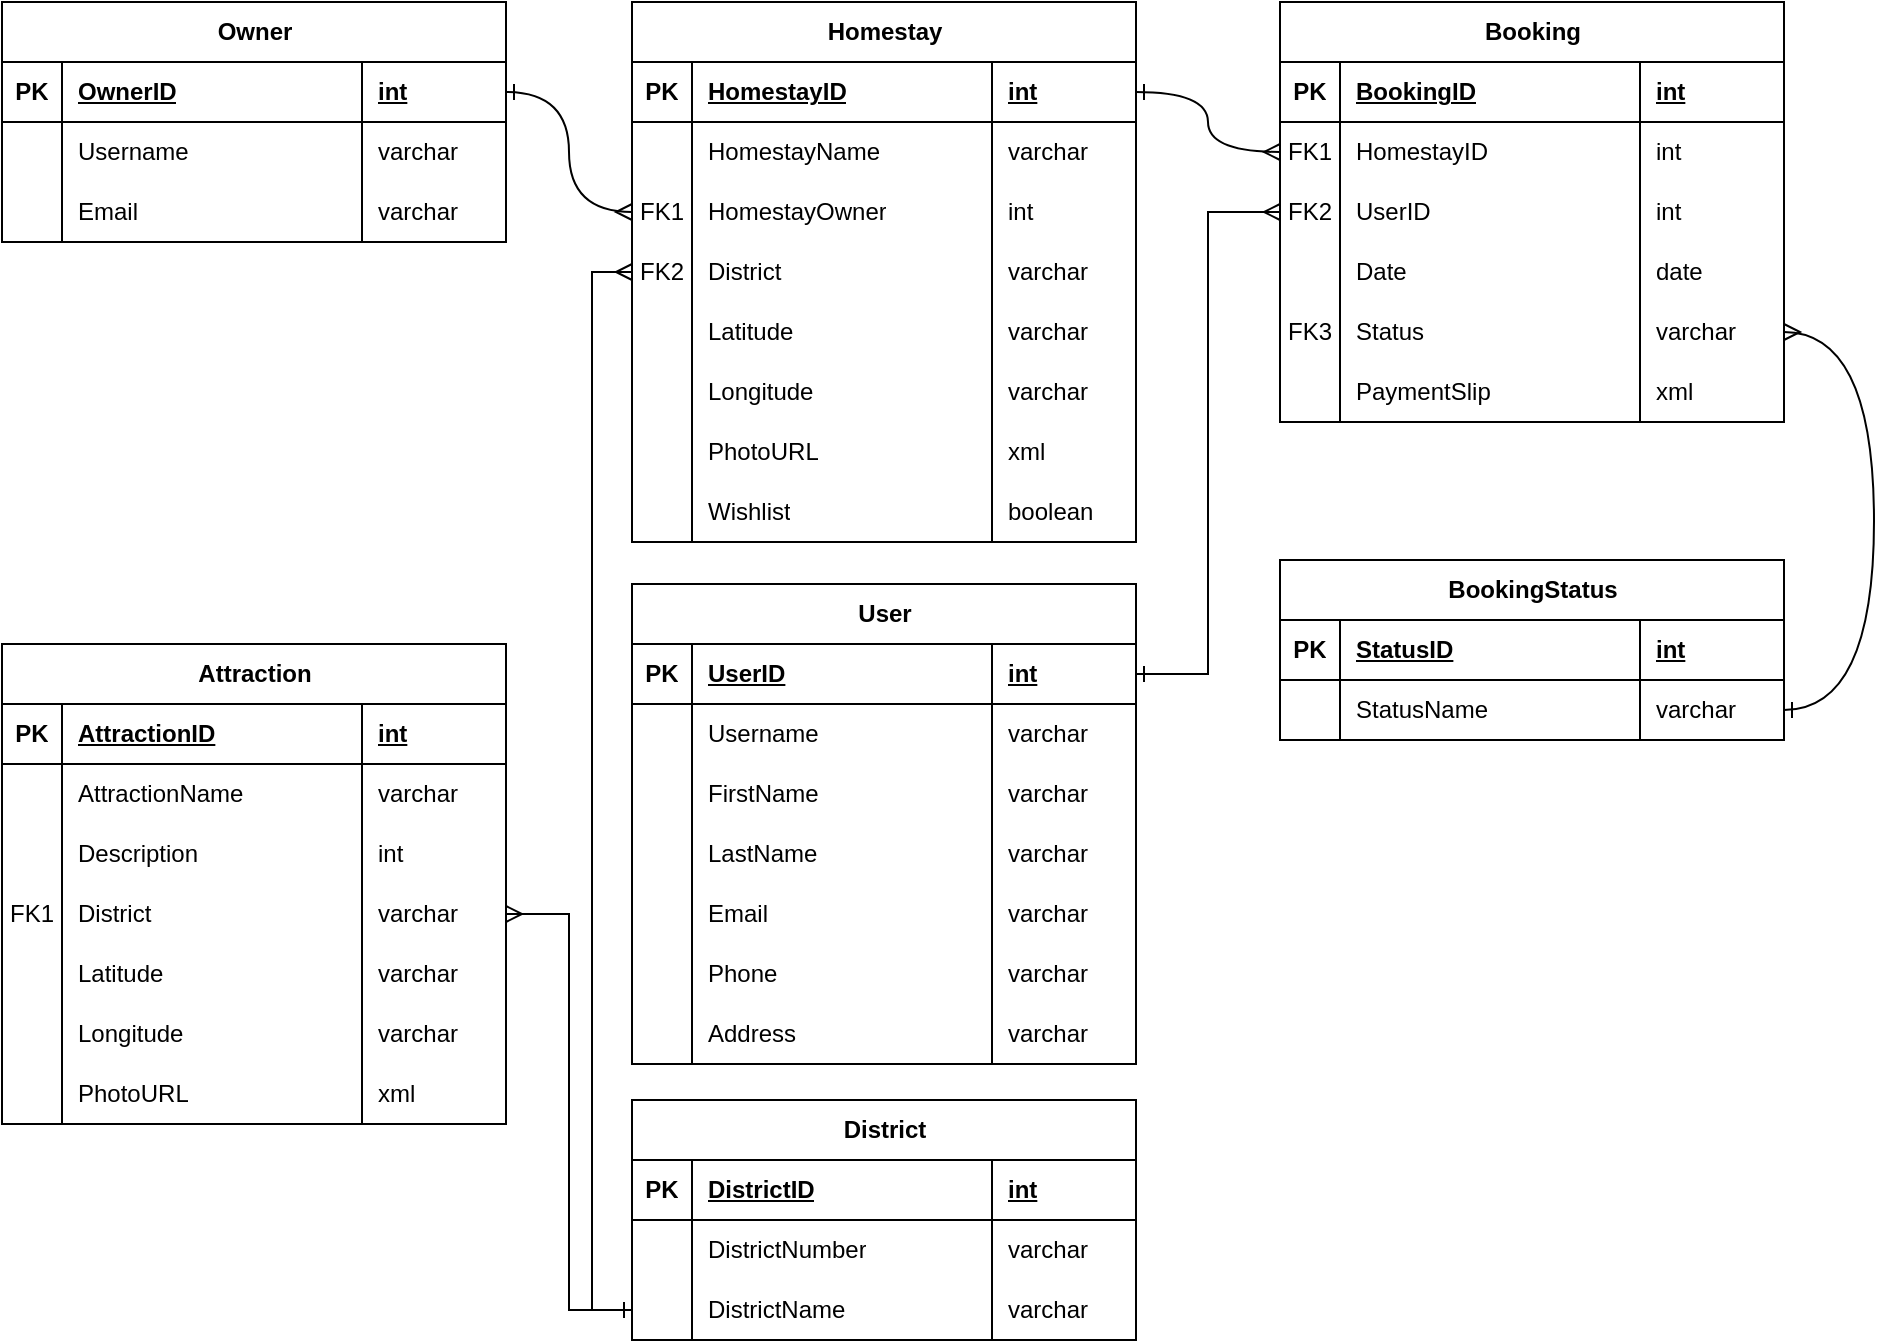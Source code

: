<mxfile version="24.2.7" type="github">
  <diagram id="R2lEEEUBdFMjLlhIrx00" name="Page-1">
    <mxGraphModel dx="1122" dy="855" grid="1" gridSize="9" guides="1" tooltips="1" connect="1" arrows="1" fold="1" page="1" pageScale="1" pageWidth="1169" pageHeight="827" background="none" math="0" shadow="0" extFonts="Permanent Marker^https://fonts.googleapis.com/css?family=Permanent+Marker">
      <root>
        <mxCell id="0" />
        <mxCell id="1" parent="0" />
        <mxCell id="1ABcoUmwUPCNf6aUqQId-35" value="Homestay" style="shape=table;startSize=30;container=1;collapsible=1;childLayout=tableLayout;fixedRows=1;rowLines=0;fontStyle=1;align=center;resizeLast=1;html=1;" parent="1" vertex="1">
          <mxGeometry x="387" y="90" width="252.0" height="270" as="geometry" />
        </mxCell>
        <mxCell id="1ABcoUmwUPCNf6aUqQId-36" value="" style="shape=tableRow;horizontal=0;startSize=0;swimlaneHead=0;swimlaneBody=0;fillColor=none;collapsible=0;dropTarget=0;points=[[0,0.5],[1,0.5]];portConstraint=eastwest;top=0;left=0;right=0;bottom=1;" parent="1ABcoUmwUPCNf6aUqQId-35" vertex="1">
          <mxGeometry y="30" width="252.0" height="30" as="geometry" />
        </mxCell>
        <mxCell id="1ABcoUmwUPCNf6aUqQId-37" value="PK" style="shape=partialRectangle;connectable=0;fillColor=none;top=0;left=0;bottom=0;right=0;fontStyle=1;overflow=hidden;whiteSpace=wrap;html=1;" parent="1ABcoUmwUPCNf6aUqQId-36" vertex="1">
          <mxGeometry width="30" height="30" as="geometry">
            <mxRectangle width="30" height="30" as="alternateBounds" />
          </mxGeometry>
        </mxCell>
        <mxCell id="1ABcoUmwUPCNf6aUqQId-38" value="HomestayID" style="shape=partialRectangle;connectable=0;fillColor=none;top=0;left=0;bottom=0;right=0;align=left;spacingLeft=6;fontStyle=5;overflow=hidden;whiteSpace=wrap;html=1;" parent="1ABcoUmwUPCNf6aUqQId-36" vertex="1">
          <mxGeometry x="30" width="150.0" height="30" as="geometry">
            <mxRectangle width="150.0" height="30" as="alternateBounds" />
          </mxGeometry>
        </mxCell>
        <mxCell id="1ABcoUmwUPCNf6aUqQId-70" value="int" style="shape=partialRectangle;connectable=0;fillColor=none;top=0;left=0;bottom=0;right=0;align=left;spacingLeft=6;fontStyle=5;overflow=hidden;whiteSpace=wrap;html=1;" parent="1ABcoUmwUPCNf6aUqQId-36" vertex="1">
          <mxGeometry x="180.0" width="72" height="30" as="geometry">
            <mxRectangle width="72" height="30" as="alternateBounds" />
          </mxGeometry>
        </mxCell>
        <mxCell id="1ABcoUmwUPCNf6aUqQId-39" value="" style="shape=tableRow;horizontal=0;startSize=0;swimlaneHead=0;swimlaneBody=0;fillColor=none;collapsible=0;dropTarget=0;points=[[0,0.5],[1,0.5]];portConstraint=eastwest;top=0;left=0;right=0;bottom=0;" parent="1ABcoUmwUPCNf6aUqQId-35" vertex="1">
          <mxGeometry y="60" width="252.0" height="30" as="geometry" />
        </mxCell>
        <mxCell id="1ABcoUmwUPCNf6aUqQId-40" value="" style="shape=partialRectangle;connectable=0;fillColor=none;top=0;left=0;bottom=0;right=0;editable=1;overflow=hidden;whiteSpace=wrap;html=1;" parent="1ABcoUmwUPCNf6aUqQId-39" vertex="1">
          <mxGeometry width="30" height="30" as="geometry">
            <mxRectangle width="30" height="30" as="alternateBounds" />
          </mxGeometry>
        </mxCell>
        <mxCell id="1ABcoUmwUPCNf6aUqQId-41" value="HomestayName" style="shape=partialRectangle;connectable=0;fillColor=none;top=0;left=0;bottom=0;right=0;align=left;spacingLeft=6;overflow=hidden;whiteSpace=wrap;html=1;" parent="1ABcoUmwUPCNf6aUqQId-39" vertex="1">
          <mxGeometry x="30" width="150.0" height="30" as="geometry">
            <mxRectangle width="150.0" height="30" as="alternateBounds" />
          </mxGeometry>
        </mxCell>
        <mxCell id="1ABcoUmwUPCNf6aUqQId-71" value="varchar" style="shape=partialRectangle;connectable=0;fillColor=none;top=0;left=0;bottom=0;right=0;align=left;spacingLeft=6;overflow=hidden;whiteSpace=wrap;html=1;" parent="1ABcoUmwUPCNf6aUqQId-39" vertex="1">
          <mxGeometry x="180.0" width="72" height="30" as="geometry">
            <mxRectangle width="72" height="30" as="alternateBounds" />
          </mxGeometry>
        </mxCell>
        <mxCell id="1ABcoUmwUPCNf6aUqQId-42" value="" style="shape=tableRow;horizontal=0;startSize=0;swimlaneHead=0;swimlaneBody=0;fillColor=none;collapsible=0;dropTarget=0;points=[[0,0.5],[1,0.5]];portConstraint=eastwest;top=0;left=0;right=0;bottom=0;" parent="1ABcoUmwUPCNf6aUqQId-35" vertex="1">
          <mxGeometry y="90" width="252.0" height="30" as="geometry" />
        </mxCell>
        <mxCell id="1ABcoUmwUPCNf6aUqQId-43" value="FK1" style="shape=partialRectangle;connectable=0;fillColor=none;top=0;left=0;bottom=0;right=0;editable=1;overflow=hidden;whiteSpace=wrap;html=1;" parent="1ABcoUmwUPCNf6aUqQId-42" vertex="1">
          <mxGeometry width="30" height="30" as="geometry">
            <mxRectangle width="30" height="30" as="alternateBounds" />
          </mxGeometry>
        </mxCell>
        <mxCell id="1ABcoUmwUPCNf6aUqQId-44" value="HomestayOwner" style="shape=partialRectangle;connectable=0;fillColor=none;top=0;left=0;bottom=0;right=0;align=left;spacingLeft=6;overflow=hidden;whiteSpace=wrap;html=1;" parent="1ABcoUmwUPCNf6aUqQId-42" vertex="1">
          <mxGeometry x="30" width="150.0" height="30" as="geometry">
            <mxRectangle width="150.0" height="30" as="alternateBounds" />
          </mxGeometry>
        </mxCell>
        <mxCell id="1ABcoUmwUPCNf6aUqQId-72" value="int" style="shape=partialRectangle;connectable=0;fillColor=none;top=0;left=0;bottom=0;right=0;align=left;spacingLeft=6;overflow=hidden;whiteSpace=wrap;html=1;" parent="1ABcoUmwUPCNf6aUqQId-42" vertex="1">
          <mxGeometry x="180.0" width="72" height="30" as="geometry">
            <mxRectangle width="72" height="30" as="alternateBounds" />
          </mxGeometry>
        </mxCell>
        <mxCell id="1ABcoUmwUPCNf6aUqQId-45" value="" style="shape=tableRow;horizontal=0;startSize=0;swimlaneHead=0;swimlaneBody=0;fillColor=none;collapsible=0;dropTarget=0;points=[[0,0.5],[1,0.5]];portConstraint=eastwest;top=0;left=0;right=0;bottom=0;" parent="1ABcoUmwUPCNf6aUqQId-35" vertex="1">
          <mxGeometry y="120" width="252.0" height="30" as="geometry" />
        </mxCell>
        <mxCell id="1ABcoUmwUPCNf6aUqQId-46" value="FK2" style="shape=partialRectangle;connectable=0;fillColor=none;top=0;left=0;bottom=0;right=0;editable=1;overflow=hidden;whiteSpace=wrap;html=1;" parent="1ABcoUmwUPCNf6aUqQId-45" vertex="1">
          <mxGeometry width="30" height="30" as="geometry">
            <mxRectangle width="30" height="30" as="alternateBounds" />
          </mxGeometry>
        </mxCell>
        <mxCell id="1ABcoUmwUPCNf6aUqQId-47" value="District" style="shape=partialRectangle;connectable=0;fillColor=none;top=0;left=0;bottom=0;right=0;align=left;spacingLeft=6;overflow=hidden;whiteSpace=wrap;html=1;" parent="1ABcoUmwUPCNf6aUqQId-45" vertex="1">
          <mxGeometry x="30" width="150.0" height="30" as="geometry">
            <mxRectangle width="150.0" height="30" as="alternateBounds" />
          </mxGeometry>
        </mxCell>
        <mxCell id="1ABcoUmwUPCNf6aUqQId-73" value="varchar" style="shape=partialRectangle;connectable=0;fillColor=none;top=0;left=0;bottom=0;right=0;align=left;spacingLeft=6;overflow=hidden;whiteSpace=wrap;html=1;" parent="1ABcoUmwUPCNf6aUqQId-45" vertex="1">
          <mxGeometry x="180.0" width="72" height="30" as="geometry">
            <mxRectangle width="72" height="30" as="alternateBounds" />
          </mxGeometry>
        </mxCell>
        <mxCell id="1ABcoUmwUPCNf6aUqQId-61" value="" style="shape=tableRow;horizontal=0;startSize=0;swimlaneHead=0;swimlaneBody=0;fillColor=none;collapsible=0;dropTarget=0;points=[[0,0.5],[1,0.5]];portConstraint=eastwest;top=0;left=0;right=0;bottom=0;" parent="1ABcoUmwUPCNf6aUqQId-35" vertex="1">
          <mxGeometry y="150" width="252.0" height="30" as="geometry" />
        </mxCell>
        <mxCell id="1ABcoUmwUPCNf6aUqQId-62" value="" style="shape=partialRectangle;connectable=0;fillColor=none;top=0;left=0;bottom=0;right=0;editable=1;overflow=hidden;whiteSpace=wrap;html=1;" parent="1ABcoUmwUPCNf6aUqQId-61" vertex="1">
          <mxGeometry width="30" height="30" as="geometry">
            <mxRectangle width="30" height="30" as="alternateBounds" />
          </mxGeometry>
        </mxCell>
        <mxCell id="1ABcoUmwUPCNf6aUqQId-63" value="Latitude" style="shape=partialRectangle;connectable=0;fillColor=none;top=0;left=0;bottom=0;right=0;align=left;spacingLeft=6;overflow=hidden;whiteSpace=wrap;html=1;" parent="1ABcoUmwUPCNf6aUqQId-61" vertex="1">
          <mxGeometry x="30" width="150.0" height="30" as="geometry">
            <mxRectangle width="150.0" height="30" as="alternateBounds" />
          </mxGeometry>
        </mxCell>
        <mxCell id="1ABcoUmwUPCNf6aUqQId-74" value="varchar" style="shape=partialRectangle;connectable=0;fillColor=none;top=0;left=0;bottom=0;right=0;align=left;spacingLeft=6;overflow=hidden;whiteSpace=wrap;html=1;" parent="1ABcoUmwUPCNf6aUqQId-61" vertex="1">
          <mxGeometry x="180.0" width="72" height="30" as="geometry">
            <mxRectangle width="72" height="30" as="alternateBounds" />
          </mxGeometry>
        </mxCell>
        <mxCell id="1ABcoUmwUPCNf6aUqQId-67" value="" style="shape=tableRow;horizontal=0;startSize=0;swimlaneHead=0;swimlaneBody=0;fillColor=none;collapsible=0;dropTarget=0;points=[[0,0.5],[1,0.5]];portConstraint=eastwest;top=0;left=0;right=0;bottom=0;" parent="1ABcoUmwUPCNf6aUqQId-35" vertex="1">
          <mxGeometry y="180" width="252.0" height="30" as="geometry" />
        </mxCell>
        <mxCell id="1ABcoUmwUPCNf6aUqQId-68" value="" style="shape=partialRectangle;connectable=0;fillColor=none;top=0;left=0;bottom=0;right=0;editable=1;overflow=hidden;whiteSpace=wrap;html=1;" parent="1ABcoUmwUPCNf6aUqQId-67" vertex="1">
          <mxGeometry width="30" height="30" as="geometry">
            <mxRectangle width="30" height="30" as="alternateBounds" />
          </mxGeometry>
        </mxCell>
        <mxCell id="1ABcoUmwUPCNf6aUqQId-69" value="Longitude" style="shape=partialRectangle;connectable=0;fillColor=none;top=0;left=0;bottom=0;right=0;align=left;spacingLeft=6;overflow=hidden;whiteSpace=wrap;html=1;" parent="1ABcoUmwUPCNf6aUqQId-67" vertex="1">
          <mxGeometry x="30" width="150.0" height="30" as="geometry">
            <mxRectangle width="150.0" height="30" as="alternateBounds" />
          </mxGeometry>
        </mxCell>
        <mxCell id="1ABcoUmwUPCNf6aUqQId-75" value="varchar" style="shape=partialRectangle;connectable=0;fillColor=none;top=0;left=0;bottom=0;right=0;align=left;spacingLeft=6;overflow=hidden;whiteSpace=wrap;html=1;" parent="1ABcoUmwUPCNf6aUqQId-67" vertex="1">
          <mxGeometry x="180.0" width="72" height="30" as="geometry">
            <mxRectangle width="72" height="30" as="alternateBounds" />
          </mxGeometry>
        </mxCell>
        <mxCell id="51wFCys3rOb49VQeJsrO-1" value="" style="shape=tableRow;horizontal=0;startSize=0;swimlaneHead=0;swimlaneBody=0;fillColor=none;collapsible=0;dropTarget=0;points=[[0,0.5],[1,0.5]];portConstraint=eastwest;top=0;left=0;right=0;bottom=0;" vertex="1" parent="1ABcoUmwUPCNf6aUqQId-35">
          <mxGeometry y="210" width="252.0" height="30" as="geometry" />
        </mxCell>
        <mxCell id="51wFCys3rOb49VQeJsrO-2" value="" style="shape=partialRectangle;connectable=0;fillColor=none;top=0;left=0;bottom=0;right=0;editable=1;overflow=hidden;whiteSpace=wrap;html=1;" vertex="1" parent="51wFCys3rOb49VQeJsrO-1">
          <mxGeometry width="30" height="30" as="geometry">
            <mxRectangle width="30" height="30" as="alternateBounds" />
          </mxGeometry>
        </mxCell>
        <mxCell id="51wFCys3rOb49VQeJsrO-3" value="PhotoURL" style="shape=partialRectangle;connectable=0;fillColor=none;top=0;left=0;bottom=0;right=0;align=left;spacingLeft=6;overflow=hidden;whiteSpace=wrap;html=1;" vertex="1" parent="51wFCys3rOb49VQeJsrO-1">
          <mxGeometry x="30" width="150.0" height="30" as="geometry">
            <mxRectangle width="150.0" height="30" as="alternateBounds" />
          </mxGeometry>
        </mxCell>
        <mxCell id="51wFCys3rOb49VQeJsrO-4" value="xml" style="shape=partialRectangle;connectable=0;fillColor=none;top=0;left=0;bottom=0;right=0;align=left;spacingLeft=6;overflow=hidden;whiteSpace=wrap;html=1;" vertex="1" parent="51wFCys3rOb49VQeJsrO-1">
          <mxGeometry x="180.0" width="72" height="30" as="geometry">
            <mxRectangle width="72" height="30" as="alternateBounds" />
          </mxGeometry>
        </mxCell>
        <mxCell id="1ABcoUmwUPCNf6aUqQId-64" value="" style="shape=tableRow;horizontal=0;startSize=0;swimlaneHead=0;swimlaneBody=0;fillColor=none;collapsible=0;dropTarget=0;points=[[0,0.5],[1,0.5]];portConstraint=eastwest;top=0;left=0;right=0;bottom=0;" parent="1ABcoUmwUPCNf6aUqQId-35" vertex="1">
          <mxGeometry y="240" width="252.0" height="30" as="geometry" />
        </mxCell>
        <mxCell id="1ABcoUmwUPCNf6aUqQId-65" value="" style="shape=partialRectangle;connectable=0;fillColor=none;top=0;left=0;bottom=0;right=0;editable=1;overflow=hidden;whiteSpace=wrap;html=1;" parent="1ABcoUmwUPCNf6aUqQId-64" vertex="1">
          <mxGeometry width="30" height="30" as="geometry">
            <mxRectangle width="30" height="30" as="alternateBounds" />
          </mxGeometry>
        </mxCell>
        <mxCell id="1ABcoUmwUPCNf6aUqQId-66" value="Wishlist" style="shape=partialRectangle;connectable=0;fillColor=none;top=0;left=0;bottom=0;right=0;align=left;spacingLeft=6;overflow=hidden;whiteSpace=wrap;html=1;" parent="1ABcoUmwUPCNf6aUqQId-64" vertex="1">
          <mxGeometry x="30" width="150.0" height="30" as="geometry">
            <mxRectangle width="150.0" height="30" as="alternateBounds" />
          </mxGeometry>
        </mxCell>
        <mxCell id="1ABcoUmwUPCNf6aUqQId-76" value="boolean" style="shape=partialRectangle;connectable=0;fillColor=none;top=0;left=0;bottom=0;right=0;align=left;spacingLeft=6;overflow=hidden;whiteSpace=wrap;html=1;" parent="1ABcoUmwUPCNf6aUqQId-64" vertex="1">
          <mxGeometry x="180.0" width="72" height="30" as="geometry">
            <mxRectangle width="72" height="30" as="alternateBounds" />
          </mxGeometry>
        </mxCell>
        <mxCell id="1ABcoUmwUPCNf6aUqQId-106" value="Booking" style="shape=table;startSize=30;container=1;collapsible=1;childLayout=tableLayout;fixedRows=1;rowLines=0;fontStyle=1;align=center;resizeLast=1;html=1;" parent="1" vertex="1">
          <mxGeometry x="711" y="90" width="252.0" height="210" as="geometry" />
        </mxCell>
        <mxCell id="1ABcoUmwUPCNf6aUqQId-107" value="" style="shape=tableRow;horizontal=0;startSize=0;swimlaneHead=0;swimlaneBody=0;fillColor=none;collapsible=0;dropTarget=0;points=[[0,0.5],[1,0.5]];portConstraint=eastwest;top=0;left=0;right=0;bottom=1;" parent="1ABcoUmwUPCNf6aUqQId-106" vertex="1">
          <mxGeometry y="30" width="252.0" height="30" as="geometry" />
        </mxCell>
        <mxCell id="1ABcoUmwUPCNf6aUqQId-108" value="PK" style="shape=partialRectangle;connectable=0;fillColor=none;top=0;left=0;bottom=0;right=0;fontStyle=1;overflow=hidden;whiteSpace=wrap;html=1;" parent="1ABcoUmwUPCNf6aUqQId-107" vertex="1">
          <mxGeometry width="30" height="30" as="geometry">
            <mxRectangle width="30" height="30" as="alternateBounds" />
          </mxGeometry>
        </mxCell>
        <mxCell id="1ABcoUmwUPCNf6aUqQId-109" value="BookingID" style="shape=partialRectangle;connectable=0;fillColor=none;top=0;left=0;bottom=0;right=0;align=left;spacingLeft=6;fontStyle=5;overflow=hidden;whiteSpace=wrap;html=1;" parent="1ABcoUmwUPCNf6aUqQId-107" vertex="1">
          <mxGeometry x="30" width="150.0" height="30" as="geometry">
            <mxRectangle width="150.0" height="30" as="alternateBounds" />
          </mxGeometry>
        </mxCell>
        <mxCell id="1ABcoUmwUPCNf6aUqQId-110" value="int" style="shape=partialRectangle;connectable=0;fillColor=none;top=0;left=0;bottom=0;right=0;align=left;spacingLeft=6;fontStyle=5;overflow=hidden;whiteSpace=wrap;html=1;" parent="1ABcoUmwUPCNf6aUqQId-107" vertex="1">
          <mxGeometry x="180.0" width="72" height="30" as="geometry">
            <mxRectangle width="72" height="30" as="alternateBounds" />
          </mxGeometry>
        </mxCell>
        <mxCell id="1ABcoUmwUPCNf6aUqQId-111" value="" style="shape=tableRow;horizontal=0;startSize=0;swimlaneHead=0;swimlaneBody=0;fillColor=none;collapsible=0;dropTarget=0;points=[[0,0.5],[1,0.5]];portConstraint=eastwest;top=0;left=0;right=0;bottom=0;" parent="1ABcoUmwUPCNf6aUqQId-106" vertex="1">
          <mxGeometry y="60" width="252.0" height="30" as="geometry" />
        </mxCell>
        <mxCell id="1ABcoUmwUPCNf6aUqQId-112" value="FK1" style="shape=partialRectangle;connectable=0;fillColor=none;top=0;left=0;bottom=0;right=0;editable=1;overflow=hidden;whiteSpace=wrap;html=1;" parent="1ABcoUmwUPCNf6aUqQId-111" vertex="1">
          <mxGeometry width="30" height="30" as="geometry">
            <mxRectangle width="30" height="30" as="alternateBounds" />
          </mxGeometry>
        </mxCell>
        <mxCell id="1ABcoUmwUPCNf6aUqQId-113" value="HomestayID" style="shape=partialRectangle;connectable=0;fillColor=none;top=0;left=0;bottom=0;right=0;align=left;spacingLeft=6;overflow=hidden;whiteSpace=wrap;html=1;" parent="1ABcoUmwUPCNf6aUqQId-111" vertex="1">
          <mxGeometry x="30" width="150.0" height="30" as="geometry">
            <mxRectangle width="150.0" height="30" as="alternateBounds" />
          </mxGeometry>
        </mxCell>
        <mxCell id="1ABcoUmwUPCNf6aUqQId-114" value="int" style="shape=partialRectangle;connectable=0;fillColor=none;top=0;left=0;bottom=0;right=0;align=left;spacingLeft=6;overflow=hidden;whiteSpace=wrap;html=1;" parent="1ABcoUmwUPCNf6aUqQId-111" vertex="1">
          <mxGeometry x="180.0" width="72" height="30" as="geometry">
            <mxRectangle width="72" height="30" as="alternateBounds" />
          </mxGeometry>
        </mxCell>
        <mxCell id="1ABcoUmwUPCNf6aUqQId-115" value="" style="shape=tableRow;horizontal=0;startSize=0;swimlaneHead=0;swimlaneBody=0;fillColor=none;collapsible=0;dropTarget=0;points=[[0,0.5],[1,0.5]];portConstraint=eastwest;top=0;left=0;right=0;bottom=0;" parent="1ABcoUmwUPCNf6aUqQId-106" vertex="1">
          <mxGeometry y="90" width="252.0" height="30" as="geometry" />
        </mxCell>
        <mxCell id="1ABcoUmwUPCNf6aUqQId-116" value="FK2" style="shape=partialRectangle;connectable=0;fillColor=none;top=0;left=0;bottom=0;right=0;editable=1;overflow=hidden;whiteSpace=wrap;html=1;" parent="1ABcoUmwUPCNf6aUqQId-115" vertex="1">
          <mxGeometry width="30" height="30" as="geometry">
            <mxRectangle width="30" height="30" as="alternateBounds" />
          </mxGeometry>
        </mxCell>
        <mxCell id="1ABcoUmwUPCNf6aUqQId-117" value="UserID" style="shape=partialRectangle;connectable=0;fillColor=none;top=0;left=0;bottom=0;right=0;align=left;spacingLeft=6;overflow=hidden;whiteSpace=wrap;html=1;" parent="1ABcoUmwUPCNf6aUqQId-115" vertex="1">
          <mxGeometry x="30" width="150.0" height="30" as="geometry">
            <mxRectangle width="150.0" height="30" as="alternateBounds" />
          </mxGeometry>
        </mxCell>
        <mxCell id="1ABcoUmwUPCNf6aUqQId-118" value="int" style="shape=partialRectangle;connectable=0;fillColor=none;top=0;left=0;bottom=0;right=0;align=left;spacingLeft=6;overflow=hidden;whiteSpace=wrap;html=1;" parent="1ABcoUmwUPCNf6aUqQId-115" vertex="1">
          <mxGeometry x="180.0" width="72" height="30" as="geometry">
            <mxRectangle width="72" height="30" as="alternateBounds" />
          </mxGeometry>
        </mxCell>
        <mxCell id="1ABcoUmwUPCNf6aUqQId-119" value="" style="shape=tableRow;horizontal=0;startSize=0;swimlaneHead=0;swimlaneBody=0;fillColor=none;collapsible=0;dropTarget=0;points=[[0,0.5],[1,0.5]];portConstraint=eastwest;top=0;left=0;right=0;bottom=0;" parent="1ABcoUmwUPCNf6aUqQId-106" vertex="1">
          <mxGeometry y="120" width="252.0" height="30" as="geometry" />
        </mxCell>
        <mxCell id="1ABcoUmwUPCNf6aUqQId-120" value="" style="shape=partialRectangle;connectable=0;fillColor=none;top=0;left=0;bottom=0;right=0;editable=1;overflow=hidden;whiteSpace=wrap;html=1;" parent="1ABcoUmwUPCNf6aUqQId-119" vertex="1">
          <mxGeometry width="30" height="30" as="geometry">
            <mxRectangle width="30" height="30" as="alternateBounds" />
          </mxGeometry>
        </mxCell>
        <mxCell id="1ABcoUmwUPCNf6aUqQId-121" value="Date" style="shape=partialRectangle;connectable=0;fillColor=none;top=0;left=0;bottom=0;right=0;align=left;spacingLeft=6;overflow=hidden;whiteSpace=wrap;html=1;" parent="1ABcoUmwUPCNf6aUqQId-119" vertex="1">
          <mxGeometry x="30" width="150.0" height="30" as="geometry">
            <mxRectangle width="150.0" height="30" as="alternateBounds" />
          </mxGeometry>
        </mxCell>
        <mxCell id="1ABcoUmwUPCNf6aUqQId-122" value="date" style="shape=partialRectangle;connectable=0;fillColor=none;top=0;left=0;bottom=0;right=0;align=left;spacingLeft=6;overflow=hidden;whiteSpace=wrap;html=1;" parent="1ABcoUmwUPCNf6aUqQId-119" vertex="1">
          <mxGeometry x="180.0" width="72" height="30" as="geometry">
            <mxRectangle width="72" height="30" as="alternateBounds" />
          </mxGeometry>
        </mxCell>
        <mxCell id="1ABcoUmwUPCNf6aUqQId-123" value="" style="shape=tableRow;horizontal=0;startSize=0;swimlaneHead=0;swimlaneBody=0;fillColor=none;collapsible=0;dropTarget=0;points=[[0,0.5],[1,0.5]];portConstraint=eastwest;top=0;left=0;right=0;bottom=0;" parent="1ABcoUmwUPCNf6aUqQId-106" vertex="1">
          <mxGeometry y="150" width="252.0" height="30" as="geometry" />
        </mxCell>
        <mxCell id="1ABcoUmwUPCNf6aUqQId-124" value="FK3" style="shape=partialRectangle;connectable=0;fillColor=none;top=0;left=0;bottom=0;right=0;editable=1;overflow=hidden;whiteSpace=wrap;html=1;" parent="1ABcoUmwUPCNf6aUqQId-123" vertex="1">
          <mxGeometry width="30" height="30" as="geometry">
            <mxRectangle width="30" height="30" as="alternateBounds" />
          </mxGeometry>
        </mxCell>
        <mxCell id="1ABcoUmwUPCNf6aUqQId-125" value="Status" style="shape=partialRectangle;connectable=0;fillColor=none;top=0;left=0;bottom=0;right=0;align=left;spacingLeft=6;overflow=hidden;whiteSpace=wrap;html=1;" parent="1ABcoUmwUPCNf6aUqQId-123" vertex="1">
          <mxGeometry x="30" width="150.0" height="30" as="geometry">
            <mxRectangle width="150.0" height="30" as="alternateBounds" />
          </mxGeometry>
        </mxCell>
        <mxCell id="1ABcoUmwUPCNf6aUqQId-126" value="varchar" style="shape=partialRectangle;connectable=0;fillColor=none;top=0;left=0;bottom=0;right=0;align=left;spacingLeft=6;overflow=hidden;whiteSpace=wrap;html=1;" parent="1ABcoUmwUPCNf6aUqQId-123" vertex="1">
          <mxGeometry x="180.0" width="72" height="30" as="geometry">
            <mxRectangle width="72" height="30" as="alternateBounds" />
          </mxGeometry>
        </mxCell>
        <mxCell id="1ABcoUmwUPCNf6aUqQId-135" value="" style="shape=tableRow;horizontal=0;startSize=0;swimlaneHead=0;swimlaneBody=0;fillColor=none;collapsible=0;dropTarget=0;points=[[0,0.5],[1,0.5]];portConstraint=eastwest;top=0;left=0;right=0;bottom=0;" parent="1ABcoUmwUPCNf6aUqQId-106" vertex="1">
          <mxGeometry y="180" width="252.0" height="30" as="geometry" />
        </mxCell>
        <mxCell id="1ABcoUmwUPCNf6aUqQId-136" value="" style="shape=partialRectangle;connectable=0;fillColor=none;top=0;left=0;bottom=0;right=0;editable=1;overflow=hidden;whiteSpace=wrap;html=1;" parent="1ABcoUmwUPCNf6aUqQId-135" vertex="1">
          <mxGeometry width="30" height="30" as="geometry">
            <mxRectangle width="30" height="30" as="alternateBounds" />
          </mxGeometry>
        </mxCell>
        <mxCell id="1ABcoUmwUPCNf6aUqQId-137" value="PaymentSlip" style="shape=partialRectangle;connectable=0;fillColor=none;top=0;left=0;bottom=0;right=0;align=left;spacingLeft=6;overflow=hidden;whiteSpace=wrap;html=1;" parent="1ABcoUmwUPCNf6aUqQId-135" vertex="1">
          <mxGeometry x="30" width="150.0" height="30" as="geometry">
            <mxRectangle width="150.0" height="30" as="alternateBounds" />
          </mxGeometry>
        </mxCell>
        <mxCell id="1ABcoUmwUPCNf6aUqQId-138" value="xml" style="shape=partialRectangle;connectable=0;fillColor=none;top=0;left=0;bottom=0;right=0;align=left;spacingLeft=6;overflow=hidden;whiteSpace=wrap;html=1;" parent="1ABcoUmwUPCNf6aUqQId-135" vertex="1">
          <mxGeometry x="180.0" width="72" height="30" as="geometry">
            <mxRectangle width="72" height="30" as="alternateBounds" />
          </mxGeometry>
        </mxCell>
        <mxCell id="1ABcoUmwUPCNf6aUqQId-139" value="Attraction" style="shape=table;startSize=30;container=1;collapsible=1;childLayout=tableLayout;fixedRows=1;rowLines=0;fontStyle=1;align=center;resizeLast=1;html=1;" parent="1" vertex="1">
          <mxGeometry x="72" y="411" width="252.0" height="240" as="geometry" />
        </mxCell>
        <mxCell id="1ABcoUmwUPCNf6aUqQId-140" value="" style="shape=tableRow;horizontal=0;startSize=0;swimlaneHead=0;swimlaneBody=0;fillColor=none;collapsible=0;dropTarget=0;points=[[0,0.5],[1,0.5]];portConstraint=eastwest;top=0;left=0;right=0;bottom=1;" parent="1ABcoUmwUPCNf6aUqQId-139" vertex="1">
          <mxGeometry y="30" width="252.0" height="30" as="geometry" />
        </mxCell>
        <mxCell id="1ABcoUmwUPCNf6aUqQId-141" value="PK" style="shape=partialRectangle;connectable=0;fillColor=none;top=0;left=0;bottom=0;right=0;fontStyle=1;overflow=hidden;whiteSpace=wrap;html=1;" parent="1ABcoUmwUPCNf6aUqQId-140" vertex="1">
          <mxGeometry width="30" height="30" as="geometry">
            <mxRectangle width="30" height="30" as="alternateBounds" />
          </mxGeometry>
        </mxCell>
        <mxCell id="1ABcoUmwUPCNf6aUqQId-142" value="AttractionID" style="shape=partialRectangle;connectable=0;fillColor=none;top=0;left=0;bottom=0;right=0;align=left;spacingLeft=6;fontStyle=5;overflow=hidden;whiteSpace=wrap;html=1;" parent="1ABcoUmwUPCNf6aUqQId-140" vertex="1">
          <mxGeometry x="30" width="150.0" height="30" as="geometry">
            <mxRectangle width="150.0" height="30" as="alternateBounds" />
          </mxGeometry>
        </mxCell>
        <mxCell id="1ABcoUmwUPCNf6aUqQId-143" value="int" style="shape=partialRectangle;connectable=0;fillColor=none;top=0;left=0;bottom=0;right=0;align=left;spacingLeft=6;fontStyle=5;overflow=hidden;whiteSpace=wrap;html=1;" parent="1ABcoUmwUPCNf6aUqQId-140" vertex="1">
          <mxGeometry x="180.0" width="72" height="30" as="geometry">
            <mxRectangle width="72" height="30" as="alternateBounds" />
          </mxGeometry>
        </mxCell>
        <mxCell id="1ABcoUmwUPCNf6aUqQId-144" value="" style="shape=tableRow;horizontal=0;startSize=0;swimlaneHead=0;swimlaneBody=0;fillColor=none;collapsible=0;dropTarget=0;points=[[0,0.5],[1,0.5]];portConstraint=eastwest;top=0;left=0;right=0;bottom=0;" parent="1ABcoUmwUPCNf6aUqQId-139" vertex="1">
          <mxGeometry y="60" width="252.0" height="30" as="geometry" />
        </mxCell>
        <mxCell id="1ABcoUmwUPCNf6aUqQId-145" value="" style="shape=partialRectangle;connectable=0;fillColor=none;top=0;left=0;bottom=0;right=0;editable=1;overflow=hidden;whiteSpace=wrap;html=1;" parent="1ABcoUmwUPCNf6aUqQId-144" vertex="1">
          <mxGeometry width="30" height="30" as="geometry">
            <mxRectangle width="30" height="30" as="alternateBounds" />
          </mxGeometry>
        </mxCell>
        <mxCell id="1ABcoUmwUPCNf6aUqQId-146" value="AttractionName" style="shape=partialRectangle;connectable=0;fillColor=none;top=0;left=0;bottom=0;right=0;align=left;spacingLeft=6;overflow=hidden;whiteSpace=wrap;html=1;" parent="1ABcoUmwUPCNf6aUqQId-144" vertex="1">
          <mxGeometry x="30" width="150.0" height="30" as="geometry">
            <mxRectangle width="150.0" height="30" as="alternateBounds" />
          </mxGeometry>
        </mxCell>
        <mxCell id="1ABcoUmwUPCNf6aUqQId-147" value="varchar" style="shape=partialRectangle;connectable=0;fillColor=none;top=0;left=0;bottom=0;right=0;align=left;spacingLeft=6;overflow=hidden;whiteSpace=wrap;html=1;" parent="1ABcoUmwUPCNf6aUqQId-144" vertex="1">
          <mxGeometry x="180.0" width="72" height="30" as="geometry">
            <mxRectangle width="72" height="30" as="alternateBounds" />
          </mxGeometry>
        </mxCell>
        <mxCell id="1ABcoUmwUPCNf6aUqQId-148" value="" style="shape=tableRow;horizontal=0;startSize=0;swimlaneHead=0;swimlaneBody=0;fillColor=none;collapsible=0;dropTarget=0;points=[[0,0.5],[1,0.5]];portConstraint=eastwest;top=0;left=0;right=0;bottom=0;" parent="1ABcoUmwUPCNf6aUqQId-139" vertex="1">
          <mxGeometry y="90" width="252.0" height="30" as="geometry" />
        </mxCell>
        <mxCell id="1ABcoUmwUPCNf6aUqQId-149" value="" style="shape=partialRectangle;connectable=0;fillColor=none;top=0;left=0;bottom=0;right=0;editable=1;overflow=hidden;whiteSpace=wrap;html=1;" parent="1ABcoUmwUPCNf6aUqQId-148" vertex="1">
          <mxGeometry width="30" height="30" as="geometry">
            <mxRectangle width="30" height="30" as="alternateBounds" />
          </mxGeometry>
        </mxCell>
        <mxCell id="1ABcoUmwUPCNf6aUqQId-150" value="Description" style="shape=partialRectangle;connectable=0;fillColor=none;top=0;left=0;bottom=0;right=0;align=left;spacingLeft=6;overflow=hidden;whiteSpace=wrap;html=1;" parent="1ABcoUmwUPCNf6aUqQId-148" vertex="1">
          <mxGeometry x="30" width="150.0" height="30" as="geometry">
            <mxRectangle width="150.0" height="30" as="alternateBounds" />
          </mxGeometry>
        </mxCell>
        <mxCell id="1ABcoUmwUPCNf6aUqQId-151" value="int" style="shape=partialRectangle;connectable=0;fillColor=none;top=0;left=0;bottom=0;right=0;align=left;spacingLeft=6;overflow=hidden;whiteSpace=wrap;html=1;" parent="1ABcoUmwUPCNf6aUqQId-148" vertex="1">
          <mxGeometry x="180.0" width="72" height="30" as="geometry">
            <mxRectangle width="72" height="30" as="alternateBounds" />
          </mxGeometry>
        </mxCell>
        <mxCell id="1ABcoUmwUPCNf6aUqQId-152" value="" style="shape=tableRow;horizontal=0;startSize=0;swimlaneHead=0;swimlaneBody=0;fillColor=none;collapsible=0;dropTarget=0;points=[[0,0.5],[1,0.5]];portConstraint=eastwest;top=0;left=0;right=0;bottom=0;" parent="1ABcoUmwUPCNf6aUqQId-139" vertex="1">
          <mxGeometry y="120" width="252.0" height="30" as="geometry" />
        </mxCell>
        <mxCell id="1ABcoUmwUPCNf6aUqQId-153" value="FK1" style="shape=partialRectangle;connectable=0;fillColor=none;top=0;left=0;bottom=0;right=0;editable=1;overflow=hidden;whiteSpace=wrap;html=1;" parent="1ABcoUmwUPCNf6aUqQId-152" vertex="1">
          <mxGeometry width="30" height="30" as="geometry">
            <mxRectangle width="30" height="30" as="alternateBounds" />
          </mxGeometry>
        </mxCell>
        <mxCell id="1ABcoUmwUPCNf6aUqQId-154" value="District" style="shape=partialRectangle;connectable=0;fillColor=none;top=0;left=0;bottom=0;right=0;align=left;spacingLeft=6;overflow=hidden;whiteSpace=wrap;html=1;" parent="1ABcoUmwUPCNf6aUqQId-152" vertex="1">
          <mxGeometry x="30" width="150.0" height="30" as="geometry">
            <mxRectangle width="150.0" height="30" as="alternateBounds" />
          </mxGeometry>
        </mxCell>
        <mxCell id="1ABcoUmwUPCNf6aUqQId-155" value="varchar" style="shape=partialRectangle;connectable=0;fillColor=none;top=0;left=0;bottom=0;right=0;align=left;spacingLeft=6;overflow=hidden;whiteSpace=wrap;html=1;" parent="1ABcoUmwUPCNf6aUqQId-152" vertex="1">
          <mxGeometry x="180.0" width="72" height="30" as="geometry">
            <mxRectangle width="72" height="30" as="alternateBounds" />
          </mxGeometry>
        </mxCell>
        <mxCell id="1ABcoUmwUPCNf6aUqQId-156" value="" style="shape=tableRow;horizontal=0;startSize=0;swimlaneHead=0;swimlaneBody=0;fillColor=none;collapsible=0;dropTarget=0;points=[[0,0.5],[1,0.5]];portConstraint=eastwest;top=0;left=0;right=0;bottom=0;" parent="1ABcoUmwUPCNf6aUqQId-139" vertex="1">
          <mxGeometry y="150" width="252.0" height="30" as="geometry" />
        </mxCell>
        <mxCell id="1ABcoUmwUPCNf6aUqQId-157" value="" style="shape=partialRectangle;connectable=0;fillColor=none;top=0;left=0;bottom=0;right=0;editable=1;overflow=hidden;whiteSpace=wrap;html=1;" parent="1ABcoUmwUPCNf6aUqQId-156" vertex="1">
          <mxGeometry width="30" height="30" as="geometry">
            <mxRectangle width="30" height="30" as="alternateBounds" />
          </mxGeometry>
        </mxCell>
        <mxCell id="1ABcoUmwUPCNf6aUqQId-158" value="Latitude" style="shape=partialRectangle;connectable=0;fillColor=none;top=0;left=0;bottom=0;right=0;align=left;spacingLeft=6;overflow=hidden;whiteSpace=wrap;html=1;" parent="1ABcoUmwUPCNf6aUqQId-156" vertex="1">
          <mxGeometry x="30" width="150.0" height="30" as="geometry">
            <mxRectangle width="150.0" height="30" as="alternateBounds" />
          </mxGeometry>
        </mxCell>
        <mxCell id="1ABcoUmwUPCNf6aUqQId-159" value="varchar" style="shape=partialRectangle;connectable=0;fillColor=none;top=0;left=0;bottom=0;right=0;align=left;spacingLeft=6;overflow=hidden;whiteSpace=wrap;html=1;" parent="1ABcoUmwUPCNf6aUqQId-156" vertex="1">
          <mxGeometry x="180.0" width="72" height="30" as="geometry">
            <mxRectangle width="72" height="30" as="alternateBounds" />
          </mxGeometry>
        </mxCell>
        <mxCell id="1ABcoUmwUPCNf6aUqQId-160" value="" style="shape=tableRow;horizontal=0;startSize=0;swimlaneHead=0;swimlaneBody=0;fillColor=none;collapsible=0;dropTarget=0;points=[[0,0.5],[1,0.5]];portConstraint=eastwest;top=0;left=0;right=0;bottom=0;" parent="1ABcoUmwUPCNf6aUqQId-139" vertex="1">
          <mxGeometry y="180" width="252.0" height="30" as="geometry" />
        </mxCell>
        <mxCell id="1ABcoUmwUPCNf6aUqQId-161" value="" style="shape=partialRectangle;connectable=0;fillColor=none;top=0;left=0;bottom=0;right=0;editable=1;overflow=hidden;whiteSpace=wrap;html=1;" parent="1ABcoUmwUPCNf6aUqQId-160" vertex="1">
          <mxGeometry width="30" height="30" as="geometry">
            <mxRectangle width="30" height="30" as="alternateBounds" />
          </mxGeometry>
        </mxCell>
        <mxCell id="1ABcoUmwUPCNf6aUqQId-162" value="Longitude" style="shape=partialRectangle;connectable=0;fillColor=none;top=0;left=0;bottom=0;right=0;align=left;spacingLeft=6;overflow=hidden;whiteSpace=wrap;html=1;" parent="1ABcoUmwUPCNf6aUqQId-160" vertex="1">
          <mxGeometry x="30" width="150.0" height="30" as="geometry">
            <mxRectangle width="150.0" height="30" as="alternateBounds" />
          </mxGeometry>
        </mxCell>
        <mxCell id="1ABcoUmwUPCNf6aUqQId-163" value="varchar" style="shape=partialRectangle;connectable=0;fillColor=none;top=0;left=0;bottom=0;right=0;align=left;spacingLeft=6;overflow=hidden;whiteSpace=wrap;html=1;" parent="1ABcoUmwUPCNf6aUqQId-160" vertex="1">
          <mxGeometry x="180.0" width="72" height="30" as="geometry">
            <mxRectangle width="72" height="30" as="alternateBounds" />
          </mxGeometry>
        </mxCell>
        <mxCell id="1ABcoUmwUPCNf6aUqQId-164" value="" style="shape=tableRow;horizontal=0;startSize=0;swimlaneHead=0;swimlaneBody=0;fillColor=none;collapsible=0;dropTarget=0;points=[[0,0.5],[1,0.5]];portConstraint=eastwest;top=0;left=0;right=0;bottom=0;" parent="1ABcoUmwUPCNf6aUqQId-139" vertex="1">
          <mxGeometry y="210" width="252.0" height="30" as="geometry" />
        </mxCell>
        <mxCell id="1ABcoUmwUPCNf6aUqQId-165" value="" style="shape=partialRectangle;connectable=0;fillColor=none;top=0;left=0;bottom=0;right=0;editable=1;overflow=hidden;whiteSpace=wrap;html=1;" parent="1ABcoUmwUPCNf6aUqQId-164" vertex="1">
          <mxGeometry width="30" height="30" as="geometry">
            <mxRectangle width="30" height="30" as="alternateBounds" />
          </mxGeometry>
        </mxCell>
        <mxCell id="1ABcoUmwUPCNf6aUqQId-166" value="PhotoURL" style="shape=partialRectangle;connectable=0;fillColor=none;top=0;left=0;bottom=0;right=0;align=left;spacingLeft=6;overflow=hidden;whiteSpace=wrap;html=1;" parent="1ABcoUmwUPCNf6aUqQId-164" vertex="1">
          <mxGeometry x="30" width="150.0" height="30" as="geometry">
            <mxRectangle width="150.0" height="30" as="alternateBounds" />
          </mxGeometry>
        </mxCell>
        <mxCell id="1ABcoUmwUPCNf6aUqQId-167" value="xml" style="shape=partialRectangle;connectable=0;fillColor=none;top=0;left=0;bottom=0;right=0;align=left;spacingLeft=6;overflow=hidden;whiteSpace=wrap;html=1;" parent="1ABcoUmwUPCNf6aUqQId-164" vertex="1">
          <mxGeometry x="180.0" width="72" height="30" as="geometry">
            <mxRectangle width="72" height="30" as="alternateBounds" />
          </mxGeometry>
        </mxCell>
        <mxCell id="1ABcoUmwUPCNf6aUqQId-181" value="Owner" style="shape=table;startSize=30;container=1;collapsible=1;childLayout=tableLayout;fixedRows=1;rowLines=0;fontStyle=1;align=center;resizeLast=1;html=1;" parent="1" vertex="1">
          <mxGeometry x="72" y="90" width="252.0" height="120" as="geometry" />
        </mxCell>
        <mxCell id="1ABcoUmwUPCNf6aUqQId-182" value="" style="shape=tableRow;horizontal=0;startSize=0;swimlaneHead=0;swimlaneBody=0;fillColor=none;collapsible=0;dropTarget=0;points=[[0,0.5],[1,0.5]];portConstraint=eastwest;top=0;left=0;right=0;bottom=1;" parent="1ABcoUmwUPCNf6aUqQId-181" vertex="1">
          <mxGeometry y="30" width="252.0" height="30" as="geometry" />
        </mxCell>
        <mxCell id="1ABcoUmwUPCNf6aUqQId-183" value="PK" style="shape=partialRectangle;connectable=0;fillColor=none;top=0;left=0;bottom=0;right=0;fontStyle=1;overflow=hidden;whiteSpace=wrap;html=1;" parent="1ABcoUmwUPCNf6aUqQId-182" vertex="1">
          <mxGeometry width="30" height="30" as="geometry">
            <mxRectangle width="30" height="30" as="alternateBounds" />
          </mxGeometry>
        </mxCell>
        <mxCell id="1ABcoUmwUPCNf6aUqQId-184" value="OwnerID" style="shape=partialRectangle;connectable=0;fillColor=none;top=0;left=0;bottom=0;right=0;align=left;spacingLeft=6;fontStyle=5;overflow=hidden;whiteSpace=wrap;html=1;" parent="1ABcoUmwUPCNf6aUqQId-182" vertex="1">
          <mxGeometry x="30" width="150.0" height="30" as="geometry">
            <mxRectangle width="150.0" height="30" as="alternateBounds" />
          </mxGeometry>
        </mxCell>
        <mxCell id="1ABcoUmwUPCNf6aUqQId-185" value="int" style="shape=partialRectangle;connectable=0;fillColor=none;top=0;left=0;bottom=0;right=0;align=left;spacingLeft=6;fontStyle=5;overflow=hidden;whiteSpace=wrap;html=1;" parent="1ABcoUmwUPCNf6aUqQId-182" vertex="1">
          <mxGeometry x="180.0" width="72" height="30" as="geometry">
            <mxRectangle width="72" height="30" as="alternateBounds" />
          </mxGeometry>
        </mxCell>
        <mxCell id="1ABcoUmwUPCNf6aUqQId-186" value="" style="shape=tableRow;horizontal=0;startSize=0;swimlaneHead=0;swimlaneBody=0;fillColor=none;collapsible=0;dropTarget=0;points=[[0,0.5],[1,0.5]];portConstraint=eastwest;top=0;left=0;right=0;bottom=0;" parent="1ABcoUmwUPCNf6aUqQId-181" vertex="1">
          <mxGeometry y="60" width="252.0" height="30" as="geometry" />
        </mxCell>
        <mxCell id="1ABcoUmwUPCNf6aUqQId-187" value="" style="shape=partialRectangle;connectable=0;fillColor=none;top=0;left=0;bottom=0;right=0;editable=1;overflow=hidden;whiteSpace=wrap;html=1;" parent="1ABcoUmwUPCNf6aUqQId-186" vertex="1">
          <mxGeometry width="30" height="30" as="geometry">
            <mxRectangle width="30" height="30" as="alternateBounds" />
          </mxGeometry>
        </mxCell>
        <mxCell id="1ABcoUmwUPCNf6aUqQId-188" value="Username" style="shape=partialRectangle;connectable=0;fillColor=none;top=0;left=0;bottom=0;right=0;align=left;spacingLeft=6;overflow=hidden;whiteSpace=wrap;html=1;" parent="1ABcoUmwUPCNf6aUqQId-186" vertex="1">
          <mxGeometry x="30" width="150.0" height="30" as="geometry">
            <mxRectangle width="150.0" height="30" as="alternateBounds" />
          </mxGeometry>
        </mxCell>
        <mxCell id="1ABcoUmwUPCNf6aUqQId-189" value="varchar" style="shape=partialRectangle;connectable=0;fillColor=none;top=0;left=0;bottom=0;right=0;align=left;spacingLeft=6;overflow=hidden;whiteSpace=wrap;html=1;" parent="1ABcoUmwUPCNf6aUqQId-186" vertex="1">
          <mxGeometry x="180.0" width="72" height="30" as="geometry">
            <mxRectangle width="72" height="30" as="alternateBounds" />
          </mxGeometry>
        </mxCell>
        <mxCell id="1ABcoUmwUPCNf6aUqQId-190" value="" style="shape=tableRow;horizontal=0;startSize=0;swimlaneHead=0;swimlaneBody=0;fillColor=none;collapsible=0;dropTarget=0;points=[[0,0.5],[1,0.5]];portConstraint=eastwest;top=0;left=0;right=0;bottom=0;" parent="1ABcoUmwUPCNf6aUqQId-181" vertex="1">
          <mxGeometry y="90" width="252.0" height="30" as="geometry" />
        </mxCell>
        <mxCell id="1ABcoUmwUPCNf6aUqQId-191" value="" style="shape=partialRectangle;connectable=0;fillColor=none;top=0;left=0;bottom=0;right=0;editable=1;overflow=hidden;whiteSpace=wrap;html=1;" parent="1ABcoUmwUPCNf6aUqQId-190" vertex="1">
          <mxGeometry width="30" height="30" as="geometry">
            <mxRectangle width="30" height="30" as="alternateBounds" />
          </mxGeometry>
        </mxCell>
        <mxCell id="1ABcoUmwUPCNf6aUqQId-192" value="Email" style="shape=partialRectangle;connectable=0;fillColor=none;top=0;left=0;bottom=0;right=0;align=left;spacingLeft=6;overflow=hidden;whiteSpace=wrap;html=1;" parent="1ABcoUmwUPCNf6aUqQId-190" vertex="1">
          <mxGeometry x="30" width="150.0" height="30" as="geometry">
            <mxRectangle width="150.0" height="30" as="alternateBounds" />
          </mxGeometry>
        </mxCell>
        <mxCell id="1ABcoUmwUPCNf6aUqQId-193" value="varchar" style="shape=partialRectangle;connectable=0;fillColor=none;top=0;left=0;bottom=0;right=0;align=left;spacingLeft=6;overflow=hidden;whiteSpace=wrap;html=1;" parent="1ABcoUmwUPCNf6aUqQId-190" vertex="1">
          <mxGeometry x="180.0" width="72" height="30" as="geometry">
            <mxRectangle width="72" height="30" as="alternateBounds" />
          </mxGeometry>
        </mxCell>
        <mxCell id="1ABcoUmwUPCNf6aUqQId-194" style="edgeStyle=orthogonalEdgeStyle;rounded=0;orthogonalLoop=1;jettySize=auto;html=1;curved=1;endArrow=ERmany;endFill=0;startArrow=ERone;startFill=0;" parent="1" source="1ABcoUmwUPCNf6aUqQId-182" target="1ABcoUmwUPCNf6aUqQId-42" edge="1">
          <mxGeometry relative="1" as="geometry" />
        </mxCell>
        <mxCell id="1ABcoUmwUPCNf6aUqQId-197" style="edgeStyle=orthogonalEdgeStyle;rounded=0;orthogonalLoop=1;jettySize=auto;html=1;exitX=1;exitY=0.5;exitDx=0;exitDy=0;curved=1;startArrow=ERone;startFill=0;endArrow=ERmany;endFill=0;" parent="1" source="1ABcoUmwUPCNf6aUqQId-36" target="1ABcoUmwUPCNf6aUqQId-111" edge="1">
          <mxGeometry relative="1" as="geometry" />
        </mxCell>
        <mxCell id="51wFCys3rOb49VQeJsrO-5" value="District" style="shape=table;startSize=30;container=1;collapsible=1;childLayout=tableLayout;fixedRows=1;rowLines=0;fontStyle=1;align=center;resizeLast=1;html=1;" vertex="1" parent="1">
          <mxGeometry x="387" y="639" width="252.0" height="120" as="geometry" />
        </mxCell>
        <mxCell id="51wFCys3rOb49VQeJsrO-6" value="" style="shape=tableRow;horizontal=0;startSize=0;swimlaneHead=0;swimlaneBody=0;fillColor=none;collapsible=0;dropTarget=0;points=[[0,0.5],[1,0.5]];portConstraint=eastwest;top=0;left=0;right=0;bottom=1;" vertex="1" parent="51wFCys3rOb49VQeJsrO-5">
          <mxGeometry y="30" width="252.0" height="30" as="geometry" />
        </mxCell>
        <mxCell id="51wFCys3rOb49VQeJsrO-7" value="PK" style="shape=partialRectangle;connectable=0;fillColor=none;top=0;left=0;bottom=0;right=0;fontStyle=1;overflow=hidden;whiteSpace=wrap;html=1;" vertex="1" parent="51wFCys3rOb49VQeJsrO-6">
          <mxGeometry width="30" height="30" as="geometry">
            <mxRectangle width="30" height="30" as="alternateBounds" />
          </mxGeometry>
        </mxCell>
        <mxCell id="51wFCys3rOb49VQeJsrO-8" value="DistrictID" style="shape=partialRectangle;connectable=0;fillColor=none;top=0;left=0;bottom=0;right=0;align=left;spacingLeft=6;fontStyle=5;overflow=hidden;whiteSpace=wrap;html=1;" vertex="1" parent="51wFCys3rOb49VQeJsrO-6">
          <mxGeometry x="30" width="150.0" height="30" as="geometry">
            <mxRectangle width="150.0" height="30" as="alternateBounds" />
          </mxGeometry>
        </mxCell>
        <mxCell id="51wFCys3rOb49VQeJsrO-9" value="int" style="shape=partialRectangle;connectable=0;fillColor=none;top=0;left=0;bottom=0;right=0;align=left;spacingLeft=6;fontStyle=5;overflow=hidden;whiteSpace=wrap;html=1;" vertex="1" parent="51wFCys3rOb49VQeJsrO-6">
          <mxGeometry x="180.0" width="72" height="30" as="geometry">
            <mxRectangle width="72" height="30" as="alternateBounds" />
          </mxGeometry>
        </mxCell>
        <mxCell id="51wFCys3rOb49VQeJsrO-10" value="" style="shape=tableRow;horizontal=0;startSize=0;swimlaneHead=0;swimlaneBody=0;fillColor=none;collapsible=0;dropTarget=0;points=[[0,0.5],[1,0.5]];portConstraint=eastwest;top=0;left=0;right=0;bottom=0;" vertex="1" parent="51wFCys3rOb49VQeJsrO-5">
          <mxGeometry y="60" width="252.0" height="30" as="geometry" />
        </mxCell>
        <mxCell id="51wFCys3rOb49VQeJsrO-11" value="" style="shape=partialRectangle;connectable=0;fillColor=none;top=0;left=0;bottom=0;right=0;editable=1;overflow=hidden;whiteSpace=wrap;html=1;" vertex="1" parent="51wFCys3rOb49VQeJsrO-10">
          <mxGeometry width="30" height="30" as="geometry">
            <mxRectangle width="30" height="30" as="alternateBounds" />
          </mxGeometry>
        </mxCell>
        <mxCell id="51wFCys3rOb49VQeJsrO-12" value="DistrictNumber" style="shape=partialRectangle;connectable=0;fillColor=none;top=0;left=0;bottom=0;right=0;align=left;spacingLeft=6;overflow=hidden;whiteSpace=wrap;html=1;" vertex="1" parent="51wFCys3rOb49VQeJsrO-10">
          <mxGeometry x="30" width="150.0" height="30" as="geometry">
            <mxRectangle width="150.0" height="30" as="alternateBounds" />
          </mxGeometry>
        </mxCell>
        <mxCell id="51wFCys3rOb49VQeJsrO-13" value="varchar" style="shape=partialRectangle;connectable=0;fillColor=none;top=0;left=0;bottom=0;right=0;align=left;spacingLeft=6;overflow=hidden;whiteSpace=wrap;html=1;" vertex="1" parent="51wFCys3rOb49VQeJsrO-10">
          <mxGeometry x="180.0" width="72" height="30" as="geometry">
            <mxRectangle width="72" height="30" as="alternateBounds" />
          </mxGeometry>
        </mxCell>
        <mxCell id="51wFCys3rOb49VQeJsrO-14" value="" style="shape=tableRow;horizontal=0;startSize=0;swimlaneHead=0;swimlaneBody=0;fillColor=none;collapsible=0;dropTarget=0;points=[[0,0.5],[1,0.5]];portConstraint=eastwest;top=0;left=0;right=0;bottom=0;" vertex="1" parent="51wFCys3rOb49VQeJsrO-5">
          <mxGeometry y="90" width="252.0" height="30" as="geometry" />
        </mxCell>
        <mxCell id="51wFCys3rOb49VQeJsrO-15" value="" style="shape=partialRectangle;connectable=0;fillColor=none;top=0;left=0;bottom=0;right=0;editable=1;overflow=hidden;whiteSpace=wrap;html=1;" vertex="1" parent="51wFCys3rOb49VQeJsrO-14">
          <mxGeometry width="30" height="30" as="geometry">
            <mxRectangle width="30" height="30" as="alternateBounds" />
          </mxGeometry>
        </mxCell>
        <mxCell id="51wFCys3rOb49VQeJsrO-16" value="DistrictName" style="shape=partialRectangle;connectable=0;fillColor=none;top=0;left=0;bottom=0;right=0;align=left;spacingLeft=6;overflow=hidden;whiteSpace=wrap;html=1;" vertex="1" parent="51wFCys3rOb49VQeJsrO-14">
          <mxGeometry x="30" width="150.0" height="30" as="geometry">
            <mxRectangle width="150.0" height="30" as="alternateBounds" />
          </mxGeometry>
        </mxCell>
        <mxCell id="51wFCys3rOb49VQeJsrO-17" value="varchar" style="shape=partialRectangle;connectable=0;fillColor=none;top=0;left=0;bottom=0;right=0;align=left;spacingLeft=6;overflow=hidden;whiteSpace=wrap;html=1;" vertex="1" parent="51wFCys3rOb49VQeJsrO-14">
          <mxGeometry x="180.0" width="72" height="30" as="geometry">
            <mxRectangle width="72" height="30" as="alternateBounds" />
          </mxGeometry>
        </mxCell>
        <mxCell id="51wFCys3rOb49VQeJsrO-20" style="edgeStyle=orthogonalEdgeStyle;rounded=0;orthogonalLoop=1;jettySize=auto;html=1;curved=0;endArrow=ERmany;endFill=0;startArrow=ERone;startFill=0;exitX=0;exitY=0.5;exitDx=0;exitDy=0;" edge="1" parent="1" source="51wFCys3rOb49VQeJsrO-14" target="1ABcoUmwUPCNf6aUqQId-152">
          <mxGeometry relative="1" as="geometry" />
        </mxCell>
        <mxCell id="51wFCys3rOb49VQeJsrO-21" value="BookingStatus" style="shape=table;startSize=30;container=1;collapsible=1;childLayout=tableLayout;fixedRows=1;rowLines=0;fontStyle=1;align=center;resizeLast=1;html=1;" vertex="1" parent="1">
          <mxGeometry x="711" y="369" width="252.0" height="90" as="geometry" />
        </mxCell>
        <mxCell id="51wFCys3rOb49VQeJsrO-22" value="" style="shape=tableRow;horizontal=0;startSize=0;swimlaneHead=0;swimlaneBody=0;fillColor=none;collapsible=0;dropTarget=0;points=[[0,0.5],[1,0.5]];portConstraint=eastwest;top=0;left=0;right=0;bottom=1;" vertex="1" parent="51wFCys3rOb49VQeJsrO-21">
          <mxGeometry y="30" width="252.0" height="30" as="geometry" />
        </mxCell>
        <mxCell id="51wFCys3rOb49VQeJsrO-23" value="PK" style="shape=partialRectangle;connectable=0;fillColor=none;top=0;left=0;bottom=0;right=0;fontStyle=1;overflow=hidden;whiteSpace=wrap;html=1;" vertex="1" parent="51wFCys3rOb49VQeJsrO-22">
          <mxGeometry width="30" height="30" as="geometry">
            <mxRectangle width="30" height="30" as="alternateBounds" />
          </mxGeometry>
        </mxCell>
        <mxCell id="51wFCys3rOb49VQeJsrO-24" value="StatusID" style="shape=partialRectangle;connectable=0;fillColor=none;top=0;left=0;bottom=0;right=0;align=left;spacingLeft=6;fontStyle=5;overflow=hidden;whiteSpace=wrap;html=1;" vertex="1" parent="51wFCys3rOb49VQeJsrO-22">
          <mxGeometry x="30" width="150.0" height="30" as="geometry">
            <mxRectangle width="150.0" height="30" as="alternateBounds" />
          </mxGeometry>
        </mxCell>
        <mxCell id="51wFCys3rOb49VQeJsrO-25" value="int" style="shape=partialRectangle;connectable=0;fillColor=none;top=0;left=0;bottom=0;right=0;align=left;spacingLeft=6;fontStyle=5;overflow=hidden;whiteSpace=wrap;html=1;" vertex="1" parent="51wFCys3rOb49VQeJsrO-22">
          <mxGeometry x="180.0" width="72" height="30" as="geometry">
            <mxRectangle width="72" height="30" as="alternateBounds" />
          </mxGeometry>
        </mxCell>
        <mxCell id="51wFCys3rOb49VQeJsrO-26" value="" style="shape=tableRow;horizontal=0;startSize=0;swimlaneHead=0;swimlaneBody=0;fillColor=none;collapsible=0;dropTarget=0;points=[[0,0.5],[1,0.5]];portConstraint=eastwest;top=0;left=0;right=0;bottom=0;" vertex="1" parent="51wFCys3rOb49VQeJsrO-21">
          <mxGeometry y="60" width="252.0" height="30" as="geometry" />
        </mxCell>
        <mxCell id="51wFCys3rOb49VQeJsrO-27" value="" style="shape=partialRectangle;connectable=0;fillColor=none;top=0;left=0;bottom=0;right=0;editable=1;overflow=hidden;whiteSpace=wrap;html=1;" vertex="1" parent="51wFCys3rOb49VQeJsrO-26">
          <mxGeometry width="30" height="30" as="geometry">
            <mxRectangle width="30" height="30" as="alternateBounds" />
          </mxGeometry>
        </mxCell>
        <mxCell id="51wFCys3rOb49VQeJsrO-28" value="StatusName" style="shape=partialRectangle;connectable=0;fillColor=none;top=0;left=0;bottom=0;right=0;align=left;spacingLeft=6;overflow=hidden;whiteSpace=wrap;html=1;" vertex="1" parent="51wFCys3rOb49VQeJsrO-26">
          <mxGeometry x="30" width="150.0" height="30" as="geometry">
            <mxRectangle width="150.0" height="30" as="alternateBounds" />
          </mxGeometry>
        </mxCell>
        <mxCell id="51wFCys3rOb49VQeJsrO-29" value="varchar" style="shape=partialRectangle;connectable=0;fillColor=none;top=0;left=0;bottom=0;right=0;align=left;spacingLeft=6;overflow=hidden;whiteSpace=wrap;html=1;" vertex="1" parent="51wFCys3rOb49VQeJsrO-26">
          <mxGeometry x="180.0" width="72" height="30" as="geometry">
            <mxRectangle width="72" height="30" as="alternateBounds" />
          </mxGeometry>
        </mxCell>
        <mxCell id="51wFCys3rOb49VQeJsrO-34" style="edgeStyle=orthogonalEdgeStyle;rounded=0;orthogonalLoop=1;jettySize=auto;html=1;curved=1;exitX=1;exitY=0.5;exitDx=0;exitDy=0;startArrow=ERone;startFill=0;endArrow=ERmany;endFill=0;" edge="1" parent="1" source="51wFCys3rOb49VQeJsrO-26" target="1ABcoUmwUPCNf6aUqQId-123">
          <mxGeometry relative="1" as="geometry">
            <Array as="points">
              <mxPoint x="1008" y="444" />
              <mxPoint x="1008" y="255" />
            </Array>
          </mxGeometry>
        </mxCell>
        <mxCell id="51wFCys3rOb49VQeJsrO-64" style="edgeStyle=orthogonalEdgeStyle;rounded=0;orthogonalLoop=1;jettySize=auto;html=1;exitX=0;exitY=0.5;exitDx=0;exitDy=0;entryX=0;entryY=0.5;entryDx=0;entryDy=0;curved=0;startArrow=ERone;startFill=0;endArrow=ERmany;endFill=0;" edge="1" parent="1" source="51wFCys3rOb49VQeJsrO-14" target="1ABcoUmwUPCNf6aUqQId-45">
          <mxGeometry relative="1" as="geometry" />
        </mxCell>
        <mxCell id="51wFCys3rOb49VQeJsrO-86" value="User" style="shape=table;startSize=30;container=1;collapsible=1;childLayout=tableLayout;fixedRows=1;rowLines=0;fontStyle=1;align=center;resizeLast=1;html=1;" vertex="1" parent="1">
          <mxGeometry x="387" y="381" width="252" height="240" as="geometry" />
        </mxCell>
        <mxCell id="51wFCys3rOb49VQeJsrO-87" value="" style="shape=tableRow;horizontal=0;startSize=0;swimlaneHead=0;swimlaneBody=0;fillColor=none;collapsible=0;dropTarget=0;points=[[0,0.5],[1,0.5]];portConstraint=eastwest;top=0;left=0;right=0;bottom=1;" vertex="1" parent="51wFCys3rOb49VQeJsrO-86">
          <mxGeometry y="30" width="252" height="30" as="geometry" />
        </mxCell>
        <mxCell id="51wFCys3rOb49VQeJsrO-88" value="PK" style="shape=partialRectangle;connectable=0;fillColor=none;top=0;left=0;bottom=0;right=0;fontStyle=1;overflow=hidden;whiteSpace=wrap;html=1;" vertex="1" parent="51wFCys3rOb49VQeJsrO-87">
          <mxGeometry width="30" height="30" as="geometry">
            <mxRectangle width="30" height="30" as="alternateBounds" />
          </mxGeometry>
        </mxCell>
        <mxCell id="51wFCys3rOb49VQeJsrO-89" value="UserID" style="shape=partialRectangle;connectable=0;fillColor=none;top=0;left=0;bottom=0;right=0;align=left;spacingLeft=6;fontStyle=5;overflow=hidden;whiteSpace=wrap;html=1;" vertex="1" parent="51wFCys3rOb49VQeJsrO-87">
          <mxGeometry x="30" width="150.0" height="30" as="geometry">
            <mxRectangle width="150.0" height="30" as="alternateBounds" />
          </mxGeometry>
        </mxCell>
        <mxCell id="51wFCys3rOb49VQeJsrO-90" value="int" style="shape=partialRectangle;connectable=0;fillColor=none;top=0;left=0;bottom=0;right=0;align=left;spacingLeft=6;fontStyle=5;overflow=hidden;whiteSpace=wrap;html=1;" vertex="1" parent="51wFCys3rOb49VQeJsrO-87">
          <mxGeometry x="180.0" width="72.0" height="30" as="geometry">
            <mxRectangle width="72.0" height="30" as="alternateBounds" />
          </mxGeometry>
        </mxCell>
        <mxCell id="51wFCys3rOb49VQeJsrO-91" value="" style="shape=tableRow;horizontal=0;startSize=0;swimlaneHead=0;swimlaneBody=0;fillColor=none;collapsible=0;dropTarget=0;points=[[0,0.5],[1,0.5]];portConstraint=eastwest;top=0;left=0;right=0;bottom=0;" vertex="1" parent="51wFCys3rOb49VQeJsrO-86">
          <mxGeometry y="60" width="252" height="30" as="geometry" />
        </mxCell>
        <mxCell id="51wFCys3rOb49VQeJsrO-92" value="" style="shape=partialRectangle;connectable=0;fillColor=none;top=0;left=0;bottom=0;right=0;editable=1;overflow=hidden;whiteSpace=wrap;html=1;" vertex="1" parent="51wFCys3rOb49VQeJsrO-91">
          <mxGeometry width="30" height="30" as="geometry">
            <mxRectangle width="30" height="30" as="alternateBounds" />
          </mxGeometry>
        </mxCell>
        <mxCell id="51wFCys3rOb49VQeJsrO-93" value="Username" style="shape=partialRectangle;connectable=0;fillColor=none;top=0;left=0;bottom=0;right=0;align=left;spacingLeft=6;overflow=hidden;whiteSpace=wrap;html=1;" vertex="1" parent="51wFCys3rOb49VQeJsrO-91">
          <mxGeometry x="30" width="150.0" height="30" as="geometry">
            <mxRectangle width="150.0" height="30" as="alternateBounds" />
          </mxGeometry>
        </mxCell>
        <mxCell id="51wFCys3rOb49VQeJsrO-94" value="varchar" style="shape=partialRectangle;connectable=0;fillColor=none;top=0;left=0;bottom=0;right=0;align=left;spacingLeft=6;overflow=hidden;whiteSpace=wrap;html=1;" vertex="1" parent="51wFCys3rOb49VQeJsrO-91">
          <mxGeometry x="180.0" width="72.0" height="30" as="geometry">
            <mxRectangle width="72.0" height="30" as="alternateBounds" />
          </mxGeometry>
        </mxCell>
        <mxCell id="51wFCys3rOb49VQeJsrO-103" value="" style="shape=tableRow;horizontal=0;startSize=0;swimlaneHead=0;swimlaneBody=0;fillColor=none;collapsible=0;dropTarget=0;points=[[0,0.5],[1,0.5]];portConstraint=eastwest;top=0;left=0;right=0;bottom=0;" vertex="1" parent="51wFCys3rOb49VQeJsrO-86">
          <mxGeometry y="90" width="252" height="30" as="geometry" />
        </mxCell>
        <mxCell id="51wFCys3rOb49VQeJsrO-104" value="" style="shape=partialRectangle;connectable=0;fillColor=none;top=0;left=0;bottom=0;right=0;editable=1;overflow=hidden;whiteSpace=wrap;html=1;" vertex="1" parent="51wFCys3rOb49VQeJsrO-103">
          <mxGeometry width="30" height="30" as="geometry">
            <mxRectangle width="30" height="30" as="alternateBounds" />
          </mxGeometry>
        </mxCell>
        <mxCell id="51wFCys3rOb49VQeJsrO-105" value="FirstName" style="shape=partialRectangle;connectable=0;fillColor=none;top=0;left=0;bottom=0;right=0;align=left;spacingLeft=6;overflow=hidden;whiteSpace=wrap;html=1;" vertex="1" parent="51wFCys3rOb49VQeJsrO-103">
          <mxGeometry x="30" width="150.0" height="30" as="geometry">
            <mxRectangle width="150.0" height="30" as="alternateBounds" />
          </mxGeometry>
        </mxCell>
        <mxCell id="51wFCys3rOb49VQeJsrO-106" value="varchar" style="shape=partialRectangle;connectable=0;fillColor=none;top=0;left=0;bottom=0;right=0;align=left;spacingLeft=6;overflow=hidden;whiteSpace=wrap;html=1;" vertex="1" parent="51wFCys3rOb49VQeJsrO-103">
          <mxGeometry x="180.0" width="72.0" height="30" as="geometry">
            <mxRectangle width="72.0" height="30" as="alternateBounds" />
          </mxGeometry>
        </mxCell>
        <mxCell id="51wFCys3rOb49VQeJsrO-107" value="" style="shape=tableRow;horizontal=0;startSize=0;swimlaneHead=0;swimlaneBody=0;fillColor=none;collapsible=0;dropTarget=0;points=[[0,0.5],[1,0.5]];portConstraint=eastwest;top=0;left=0;right=0;bottom=0;" vertex="1" parent="51wFCys3rOb49VQeJsrO-86">
          <mxGeometry y="120" width="252" height="30" as="geometry" />
        </mxCell>
        <mxCell id="51wFCys3rOb49VQeJsrO-108" value="" style="shape=partialRectangle;connectable=0;fillColor=none;top=0;left=0;bottom=0;right=0;editable=1;overflow=hidden;whiteSpace=wrap;html=1;" vertex="1" parent="51wFCys3rOb49VQeJsrO-107">
          <mxGeometry width="30" height="30" as="geometry">
            <mxRectangle width="30" height="30" as="alternateBounds" />
          </mxGeometry>
        </mxCell>
        <mxCell id="51wFCys3rOb49VQeJsrO-109" value="LastName" style="shape=partialRectangle;connectable=0;fillColor=none;top=0;left=0;bottom=0;right=0;align=left;spacingLeft=6;overflow=hidden;whiteSpace=wrap;html=1;" vertex="1" parent="51wFCys3rOb49VQeJsrO-107">
          <mxGeometry x="30" width="150.0" height="30" as="geometry">
            <mxRectangle width="150.0" height="30" as="alternateBounds" />
          </mxGeometry>
        </mxCell>
        <mxCell id="51wFCys3rOb49VQeJsrO-110" value="varchar" style="shape=partialRectangle;connectable=0;fillColor=none;top=0;left=0;bottom=0;right=0;align=left;spacingLeft=6;overflow=hidden;whiteSpace=wrap;html=1;" vertex="1" parent="51wFCys3rOb49VQeJsrO-107">
          <mxGeometry x="180.0" width="72.0" height="30" as="geometry">
            <mxRectangle width="72.0" height="30" as="alternateBounds" />
          </mxGeometry>
        </mxCell>
        <mxCell id="51wFCys3rOb49VQeJsrO-95" value="" style="shape=tableRow;horizontal=0;startSize=0;swimlaneHead=0;swimlaneBody=0;fillColor=none;collapsible=0;dropTarget=0;points=[[0,0.5],[1,0.5]];portConstraint=eastwest;top=0;left=0;right=0;bottom=0;" vertex="1" parent="51wFCys3rOb49VQeJsrO-86">
          <mxGeometry y="150" width="252" height="30" as="geometry" />
        </mxCell>
        <mxCell id="51wFCys3rOb49VQeJsrO-96" value="" style="shape=partialRectangle;connectable=0;fillColor=none;top=0;left=0;bottom=0;right=0;editable=1;overflow=hidden;whiteSpace=wrap;html=1;" vertex="1" parent="51wFCys3rOb49VQeJsrO-95">
          <mxGeometry width="30" height="30" as="geometry">
            <mxRectangle width="30" height="30" as="alternateBounds" />
          </mxGeometry>
        </mxCell>
        <mxCell id="51wFCys3rOb49VQeJsrO-97" value="Email" style="shape=partialRectangle;connectable=0;fillColor=none;top=0;left=0;bottom=0;right=0;align=left;spacingLeft=6;overflow=hidden;whiteSpace=wrap;html=1;" vertex="1" parent="51wFCys3rOb49VQeJsrO-95">
          <mxGeometry x="30" width="150.0" height="30" as="geometry">
            <mxRectangle width="150.0" height="30" as="alternateBounds" />
          </mxGeometry>
        </mxCell>
        <mxCell id="51wFCys3rOb49VQeJsrO-98" value="varchar" style="shape=partialRectangle;connectable=0;fillColor=none;top=0;left=0;bottom=0;right=0;align=left;spacingLeft=6;overflow=hidden;whiteSpace=wrap;html=1;" vertex="1" parent="51wFCys3rOb49VQeJsrO-95">
          <mxGeometry x="180.0" width="72.0" height="30" as="geometry">
            <mxRectangle width="72.0" height="30" as="alternateBounds" />
          </mxGeometry>
        </mxCell>
        <mxCell id="51wFCys3rOb49VQeJsrO-99" value="" style="shape=tableRow;horizontal=0;startSize=0;swimlaneHead=0;swimlaneBody=0;fillColor=none;collapsible=0;dropTarget=0;points=[[0,0.5],[1,0.5]];portConstraint=eastwest;top=0;left=0;right=0;bottom=0;" vertex="1" parent="51wFCys3rOb49VQeJsrO-86">
          <mxGeometry y="180" width="252" height="30" as="geometry" />
        </mxCell>
        <mxCell id="51wFCys3rOb49VQeJsrO-100" value="" style="shape=partialRectangle;connectable=0;fillColor=none;top=0;left=0;bottom=0;right=0;editable=1;overflow=hidden;whiteSpace=wrap;html=1;" vertex="1" parent="51wFCys3rOb49VQeJsrO-99">
          <mxGeometry width="30" height="30" as="geometry">
            <mxRectangle width="30" height="30" as="alternateBounds" />
          </mxGeometry>
        </mxCell>
        <mxCell id="51wFCys3rOb49VQeJsrO-101" value="Phone" style="shape=partialRectangle;connectable=0;fillColor=none;top=0;left=0;bottom=0;right=0;align=left;spacingLeft=6;overflow=hidden;whiteSpace=wrap;html=1;" vertex="1" parent="51wFCys3rOb49VQeJsrO-99">
          <mxGeometry x="30" width="150.0" height="30" as="geometry">
            <mxRectangle width="150.0" height="30" as="alternateBounds" />
          </mxGeometry>
        </mxCell>
        <mxCell id="51wFCys3rOb49VQeJsrO-102" value="varchar" style="shape=partialRectangle;connectable=0;fillColor=none;top=0;left=0;bottom=0;right=0;align=left;spacingLeft=6;overflow=hidden;whiteSpace=wrap;html=1;" vertex="1" parent="51wFCys3rOb49VQeJsrO-99">
          <mxGeometry x="180.0" width="72.0" height="30" as="geometry">
            <mxRectangle width="72.0" height="30" as="alternateBounds" />
          </mxGeometry>
        </mxCell>
        <mxCell id="51wFCys3rOb49VQeJsrO-111" value="" style="shape=tableRow;horizontal=0;startSize=0;swimlaneHead=0;swimlaneBody=0;fillColor=none;collapsible=0;dropTarget=0;points=[[0,0.5],[1,0.5]];portConstraint=eastwest;top=0;left=0;right=0;bottom=0;" vertex="1" parent="51wFCys3rOb49VQeJsrO-86">
          <mxGeometry y="210" width="252" height="30" as="geometry" />
        </mxCell>
        <mxCell id="51wFCys3rOb49VQeJsrO-112" value="" style="shape=partialRectangle;connectable=0;fillColor=none;top=0;left=0;bottom=0;right=0;editable=1;overflow=hidden;whiteSpace=wrap;html=1;" vertex="1" parent="51wFCys3rOb49VQeJsrO-111">
          <mxGeometry width="30" height="30" as="geometry">
            <mxRectangle width="30" height="30" as="alternateBounds" />
          </mxGeometry>
        </mxCell>
        <mxCell id="51wFCys3rOb49VQeJsrO-113" value="Address" style="shape=partialRectangle;connectable=0;fillColor=none;top=0;left=0;bottom=0;right=0;align=left;spacingLeft=6;overflow=hidden;whiteSpace=wrap;html=1;" vertex="1" parent="51wFCys3rOb49VQeJsrO-111">
          <mxGeometry x="30" width="150.0" height="30" as="geometry">
            <mxRectangle width="150.0" height="30" as="alternateBounds" />
          </mxGeometry>
        </mxCell>
        <mxCell id="51wFCys3rOb49VQeJsrO-114" value="varchar" style="shape=partialRectangle;connectable=0;fillColor=none;top=0;left=0;bottom=0;right=0;align=left;spacingLeft=6;overflow=hidden;whiteSpace=wrap;html=1;" vertex="1" parent="51wFCys3rOb49VQeJsrO-111">
          <mxGeometry x="180.0" width="72.0" height="30" as="geometry">
            <mxRectangle width="72.0" height="30" as="alternateBounds" />
          </mxGeometry>
        </mxCell>
        <mxCell id="51wFCys3rOb49VQeJsrO-115" style="edgeStyle=orthogonalEdgeStyle;rounded=0;orthogonalLoop=1;jettySize=auto;html=1;endArrow=ERmany;endFill=0;startArrow=ERone;startFill=0;" edge="1" parent="1" source="51wFCys3rOb49VQeJsrO-87" target="1ABcoUmwUPCNf6aUqQId-115">
          <mxGeometry relative="1" as="geometry" />
        </mxCell>
      </root>
    </mxGraphModel>
  </diagram>
</mxfile>
